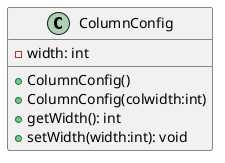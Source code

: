 @startuml

    class ColumnConfig {
        -width: int
        +ColumnConfig()
        +ColumnConfig(colwidth:int)
        +getWidth(): int
        +setWidth(width:int): void
    }

@enduml
